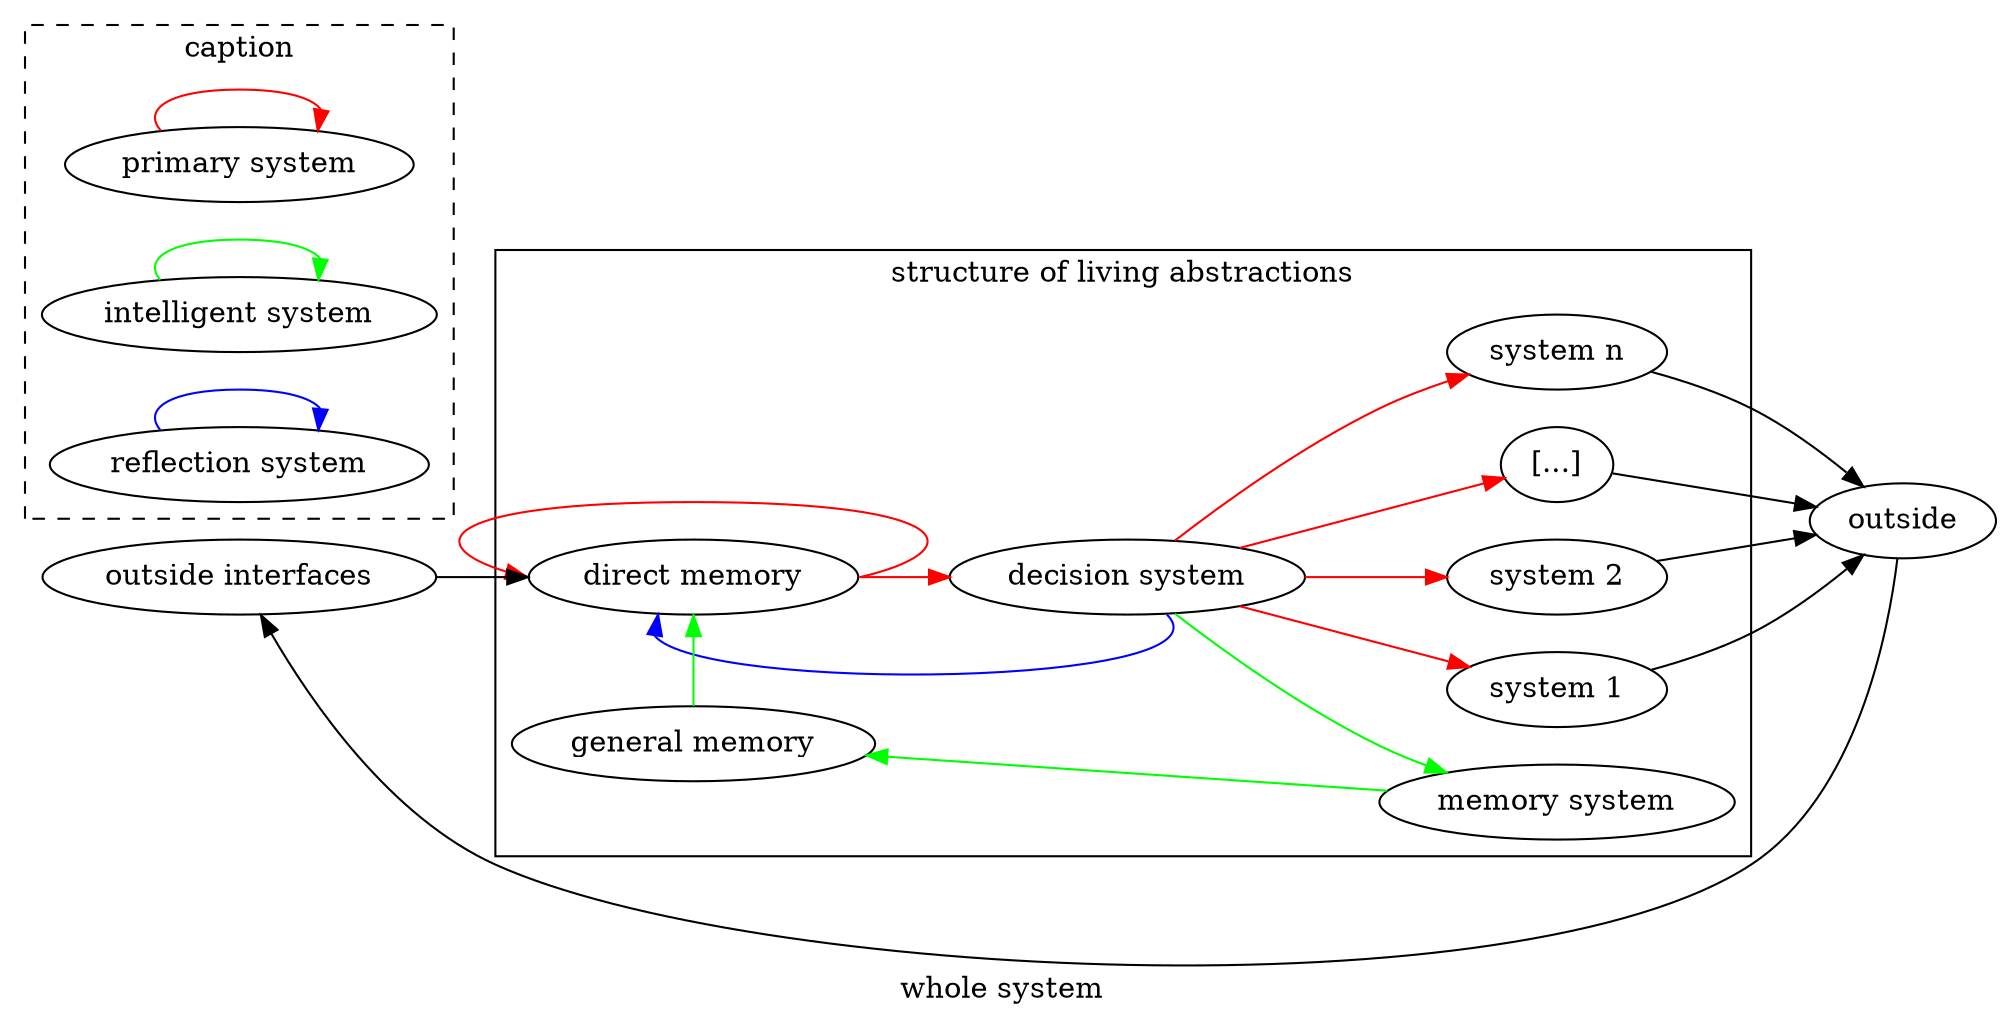 /*
dot -Tsvg diagrams/whole-system.dot > diagrams/outputs/whole-system.svg
*/
digraph {
  label="whole system"
  rankdir=LR;

  subgraph cluster_inner {
    label="structure of living abstractions"
    "direct memory";
    "decision system";
    "system 1";
    "system 2";
    "[...]";
    "system n";
    "memory system";
    "general memory";
  }

  // primary system
  subgraph {
    edge [color="red"];
    "direct memory" -> "decision system";
    "direct memory":e -> "direct memory":w;
    "decision system" -> "system 1";
    "decision system" -> "system 2";
    "decision system" -> "[...]";
    "decision system" -> "system n";
  }

  // outside
  subgraph {
    "outside interfaces" -> "direct memory";
    "system 1" -> "outside";
    "system 2" -> "outside";
    "[...]" -> "outside";
    "system n" -> "outside";
  }


  // intelligent system
  subgraph {
    edge [color="green"];
    "decision system" -> "memory system";
    "memory system" -> "general memory" -> "direct memory" [constraint=false];
  }

  // reflection system
  subgraph {
    edge [color="blue"];
    "decision system":se -> "direct memory":sw;
  }

  "outside" -> "outside interfaces" [constraint=false];


  // caption
  subgraph cluster_caption{
    label="caption";
    style="dashed";
    "primary system" -> "primary system" [color="red"];
    "intelligent system" -> "intelligent system" [color="green"];
    "reflection system" -> "reflection system" [color="blue"];
  }
}
